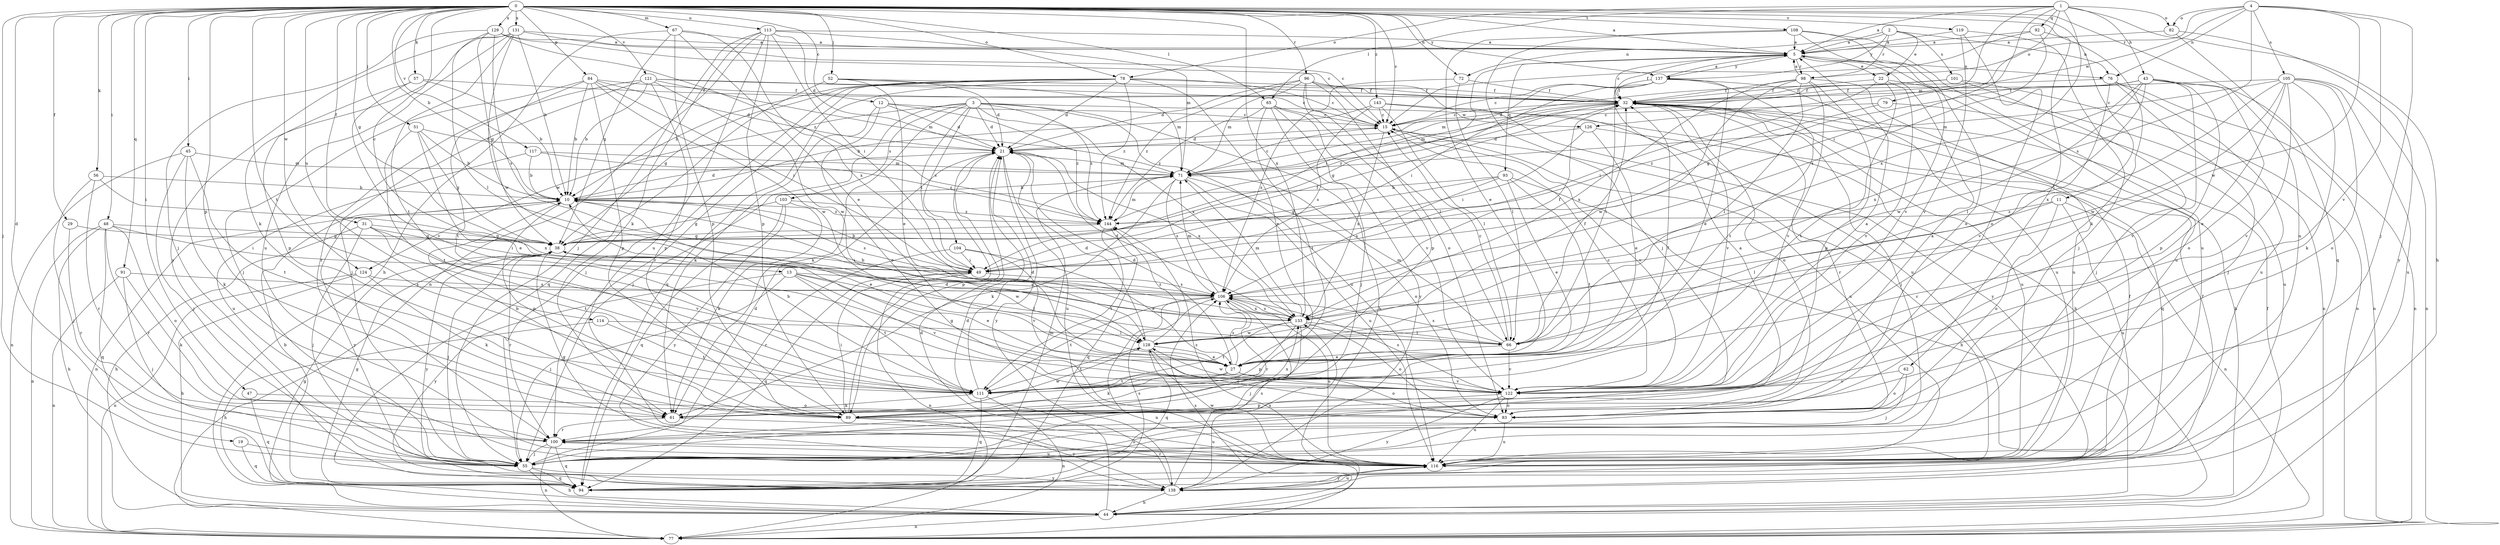 strict digraph  {
0;
1;
2;
3;
4;
5;
10;
11;
12;
13;
15;
19;
21;
22;
27;
29;
31;
32;
38;
43;
44;
45;
47;
48;
49;
51;
52;
55;
56;
57;
61;
62;
65;
66;
67;
71;
72;
76;
77;
78;
79;
82;
83;
84;
89;
91;
92;
93;
94;
96;
98;
100;
101;
103;
104;
105;
106;
108;
111;
113;
114;
116;
117;
119;
121;
122;
124;
126;
128;
129;
131;
133;
137;
138;
143;
144;
0 -> 5  [label=a];
0 -> 10  [label=b];
0 -> 11  [label=c];
0 -> 12  [label=c];
0 -> 13  [label=c];
0 -> 15  [label=c];
0 -> 19  [label=d];
0 -> 29  [label=f];
0 -> 31  [label=f];
0 -> 38  [label=g];
0 -> 45  [label=i];
0 -> 47  [label=i];
0 -> 48  [label=i];
0 -> 51  [label=j];
0 -> 52  [label=j];
0 -> 55  [label=j];
0 -> 56  [label=k];
0 -> 57  [label=k];
0 -> 62  [label=l];
0 -> 65  [label=l];
0 -> 67  [label=m];
0 -> 72  [label=n];
0 -> 78  [label=o];
0 -> 84  [label=p];
0 -> 89  [label=p];
0 -> 91  [label=q];
0 -> 96  [label=r];
0 -> 108  [label=t];
0 -> 111  [label=t];
0 -> 113  [label=u];
0 -> 114  [label=u];
0 -> 116  [label=u];
0 -> 117  [label=v];
0 -> 119  [label=v];
0 -> 121  [label=v];
0 -> 124  [label=w];
0 -> 129  [label=x];
0 -> 131  [label=x];
0 -> 133  [label=x];
0 -> 137  [label=y];
0 -> 143  [label=z];
1 -> 5  [label=a];
1 -> 43  [label=h];
1 -> 44  [label=h];
1 -> 49  [label=i];
1 -> 65  [label=l];
1 -> 71  [label=m];
1 -> 78  [label=o];
1 -> 79  [label=o];
1 -> 82  [label=o];
1 -> 92  [label=q];
1 -> 133  [label=x];
2 -> 5  [label=a];
2 -> 22  [label=e];
2 -> 72  [label=n];
2 -> 76  [label=n];
2 -> 98  [label=r];
2 -> 101  [label=s];
2 -> 137  [label=y];
3 -> 21  [label=d];
3 -> 44  [label=h];
3 -> 49  [label=i];
3 -> 55  [label=j];
3 -> 61  [label=k];
3 -> 103  [label=s];
3 -> 104  [label=s];
3 -> 116  [label=u];
3 -> 124  [label=w];
3 -> 126  [label=w];
3 -> 133  [label=x];
3 -> 144  [label=z];
4 -> 55  [label=j];
4 -> 76  [label=n];
4 -> 82  [label=o];
4 -> 98  [label=r];
4 -> 105  [label=s];
4 -> 106  [label=s];
4 -> 122  [label=v];
4 -> 126  [label=w];
4 -> 128  [label=w];
5 -> 22  [label=e];
5 -> 32  [label=f];
5 -> 49  [label=i];
5 -> 76  [label=n];
5 -> 93  [label=q];
5 -> 98  [label=r];
5 -> 116  [label=u];
5 -> 137  [label=y];
10 -> 21  [label=d];
10 -> 27  [label=e];
10 -> 77  [label=n];
10 -> 89  [label=p];
10 -> 106  [label=s];
10 -> 138  [label=y];
10 -> 144  [label=z];
11 -> 66  [label=l];
11 -> 77  [label=n];
11 -> 83  [label=o];
11 -> 116  [label=u];
11 -> 144  [label=z];
12 -> 15  [label=c];
12 -> 21  [label=d];
12 -> 61  [label=k];
12 -> 83  [label=o];
12 -> 144  [label=z];
13 -> 27  [label=e];
13 -> 55  [label=j];
13 -> 66  [label=l];
13 -> 106  [label=s];
13 -> 111  [label=t];
13 -> 122  [label=v];
13 -> 138  [label=y];
15 -> 21  [label=d];
15 -> 116  [label=u];
15 -> 122  [label=v];
15 -> 133  [label=x];
19 -> 55  [label=j];
19 -> 94  [label=q];
21 -> 71  [label=m];
21 -> 89  [label=p];
21 -> 116  [label=u];
21 -> 133  [label=x];
21 -> 138  [label=y];
22 -> 32  [label=f];
22 -> 49  [label=i];
22 -> 77  [label=n];
22 -> 111  [label=t];
22 -> 122  [label=v];
27 -> 21  [label=d];
27 -> 61  [label=k];
27 -> 83  [label=o];
27 -> 106  [label=s];
27 -> 111  [label=t];
27 -> 122  [label=v];
29 -> 38  [label=g];
29 -> 100  [label=r];
31 -> 38  [label=g];
31 -> 44  [label=h];
31 -> 49  [label=i];
31 -> 55  [label=j];
31 -> 111  [label=t];
31 -> 122  [label=v];
32 -> 15  [label=c];
32 -> 38  [label=g];
32 -> 44  [label=h];
32 -> 55  [label=j];
32 -> 71  [label=m];
32 -> 83  [label=o];
32 -> 100  [label=r];
32 -> 116  [label=u];
32 -> 122  [label=v];
32 -> 144  [label=z];
38 -> 49  [label=i];
38 -> 55  [label=j];
38 -> 100  [label=r];
38 -> 128  [label=w];
38 -> 138  [label=y];
43 -> 32  [label=f];
43 -> 38  [label=g];
43 -> 66  [label=l];
43 -> 77  [label=n];
43 -> 83  [label=o];
43 -> 89  [label=p];
43 -> 122  [label=v];
43 -> 128  [label=w];
43 -> 133  [label=x];
44 -> 21  [label=d];
44 -> 32  [label=f];
44 -> 38  [label=g];
44 -> 77  [label=n];
44 -> 106  [label=s];
45 -> 55  [label=j];
45 -> 61  [label=k];
45 -> 71  [label=m];
45 -> 77  [label=n];
45 -> 111  [label=t];
47 -> 83  [label=o];
47 -> 94  [label=q];
48 -> 38  [label=g];
48 -> 44  [label=h];
48 -> 49  [label=i];
48 -> 77  [label=n];
48 -> 83  [label=o];
48 -> 94  [label=q];
48 -> 100  [label=r];
49 -> 10  [label=b];
49 -> 32  [label=f];
49 -> 77  [label=n];
49 -> 94  [label=q];
49 -> 106  [label=s];
51 -> 10  [label=b];
51 -> 21  [label=d];
51 -> 27  [label=e];
51 -> 38  [label=g];
51 -> 111  [label=t];
52 -> 21  [label=d];
52 -> 27  [label=e];
52 -> 32  [label=f];
52 -> 71  [label=m];
52 -> 94  [label=q];
55 -> 21  [label=d];
55 -> 44  [label=h];
55 -> 94  [label=q];
55 -> 138  [label=y];
56 -> 10  [label=b];
56 -> 55  [label=j];
56 -> 100  [label=r];
56 -> 133  [label=x];
57 -> 10  [label=b];
57 -> 32  [label=f];
57 -> 89  [label=p];
57 -> 122  [label=v];
61 -> 100  [label=r];
61 -> 116  [label=u];
61 -> 128  [label=w];
62 -> 55  [label=j];
62 -> 83  [label=o];
62 -> 122  [label=v];
65 -> 15  [label=c];
65 -> 55  [label=j];
65 -> 111  [label=t];
65 -> 122  [label=v];
65 -> 138  [label=y];
65 -> 144  [label=z];
66 -> 15  [label=c];
66 -> 27  [label=e];
66 -> 32  [label=f];
66 -> 71  [label=m];
66 -> 106  [label=s];
66 -> 122  [label=v];
67 -> 5  [label=a];
67 -> 27  [label=e];
67 -> 38  [label=g];
67 -> 44  [label=h];
67 -> 89  [label=p];
67 -> 133  [label=x];
71 -> 10  [label=b];
71 -> 15  [label=c];
71 -> 61  [label=k];
71 -> 83  [label=o];
71 -> 106  [label=s];
71 -> 116  [label=u];
72 -> 32  [label=f];
72 -> 66  [label=l];
72 -> 106  [label=s];
76 -> 32  [label=f];
76 -> 55  [label=j];
76 -> 77  [label=n];
76 -> 116  [label=u];
76 -> 122  [label=v];
78 -> 10  [label=b];
78 -> 15  [label=c];
78 -> 21  [label=d];
78 -> 27  [label=e];
78 -> 32  [label=f];
78 -> 38  [label=g];
78 -> 55  [label=j];
78 -> 94  [label=q];
78 -> 100  [label=r];
78 -> 144  [label=z];
79 -> 15  [label=c];
79 -> 116  [label=u];
79 -> 144  [label=z];
82 -> 5  [label=a];
82 -> 94  [label=q];
82 -> 138  [label=y];
83 -> 5  [label=a];
83 -> 116  [label=u];
84 -> 10  [label=b];
84 -> 21  [label=d];
84 -> 32  [label=f];
84 -> 49  [label=i];
84 -> 55  [label=j];
84 -> 89  [label=p];
84 -> 111  [label=t];
84 -> 128  [label=w];
89 -> 10  [label=b];
89 -> 21  [label=d];
89 -> 49  [label=i];
89 -> 116  [label=u];
89 -> 133  [label=x];
89 -> 138  [label=y];
91 -> 55  [label=j];
91 -> 61  [label=k];
91 -> 77  [label=n];
91 -> 106  [label=s];
92 -> 5  [label=a];
92 -> 15  [label=c];
92 -> 61  [label=k];
92 -> 106  [label=s];
93 -> 10  [label=b];
93 -> 27  [label=e];
93 -> 38  [label=g];
93 -> 44  [label=h];
93 -> 106  [label=s];
93 -> 111  [label=t];
94 -> 10  [label=b];
94 -> 32  [label=f];
94 -> 38  [label=g];
94 -> 71  [label=m];
94 -> 106  [label=s];
96 -> 21  [label=d];
96 -> 32  [label=f];
96 -> 66  [label=l];
96 -> 71  [label=m];
96 -> 83  [label=o];
96 -> 89  [label=p];
96 -> 116  [label=u];
96 -> 144  [label=z];
98 -> 5  [label=a];
98 -> 32  [label=f];
98 -> 66  [label=l];
98 -> 89  [label=p];
98 -> 116  [label=u];
98 -> 122  [label=v];
98 -> 128  [label=w];
98 -> 133  [label=x];
100 -> 5  [label=a];
100 -> 55  [label=j];
100 -> 77  [label=n];
100 -> 94  [label=q];
100 -> 116  [label=u];
101 -> 21  [label=d];
101 -> 32  [label=f];
101 -> 55  [label=j];
101 -> 77  [label=n];
103 -> 38  [label=g];
103 -> 61  [label=k];
103 -> 94  [label=q];
103 -> 138  [label=y];
103 -> 144  [label=z];
104 -> 27  [label=e];
104 -> 49  [label=i];
104 -> 100  [label=r];
104 -> 122  [label=v];
105 -> 27  [label=e];
105 -> 32  [label=f];
105 -> 61  [label=k];
105 -> 71  [label=m];
105 -> 77  [label=n];
105 -> 83  [label=o];
105 -> 116  [label=u];
105 -> 122  [label=v];
105 -> 128  [label=w];
105 -> 133  [label=x];
106 -> 32  [label=f];
106 -> 71  [label=m];
106 -> 77  [label=n];
106 -> 100  [label=r];
106 -> 111  [label=t];
106 -> 116  [label=u];
106 -> 133  [label=x];
108 -> 5  [label=a];
108 -> 27  [label=e];
108 -> 55  [label=j];
108 -> 83  [label=o];
108 -> 116  [label=u];
108 -> 122  [label=v];
111 -> 10  [label=b];
111 -> 21  [label=d];
111 -> 32  [label=f];
111 -> 61  [label=k];
111 -> 77  [label=n];
111 -> 94  [label=q];
113 -> 5  [label=a];
113 -> 21  [label=d];
113 -> 49  [label=i];
113 -> 55  [label=j];
113 -> 61  [label=k];
113 -> 71  [label=m];
113 -> 77  [label=n];
113 -> 89  [label=p];
113 -> 116  [label=u];
114 -> 44  [label=h];
114 -> 66  [label=l];
114 -> 111  [label=t];
116 -> 15  [label=c];
116 -> 38  [label=g];
116 -> 100  [label=r];
116 -> 128  [label=w];
116 -> 138  [label=y];
116 -> 144  [label=z];
117 -> 10  [label=b];
117 -> 71  [label=m];
117 -> 116  [label=u];
117 -> 144  [label=z];
119 -> 5  [label=a];
119 -> 55  [label=j];
119 -> 83  [label=o];
119 -> 122  [label=v];
121 -> 10  [label=b];
121 -> 15  [label=c];
121 -> 32  [label=f];
121 -> 55  [label=j];
121 -> 71  [label=m];
121 -> 89  [label=p];
121 -> 100  [label=r];
121 -> 128  [label=w];
122 -> 5  [label=a];
122 -> 15  [label=c];
122 -> 38  [label=g];
122 -> 83  [label=o];
122 -> 89  [label=p];
122 -> 106  [label=s];
122 -> 116  [label=u];
122 -> 128  [label=w];
122 -> 138  [label=y];
124 -> 44  [label=h];
124 -> 61  [label=k];
124 -> 77  [label=n];
124 -> 106  [label=s];
126 -> 21  [label=d];
126 -> 27  [label=e];
126 -> 49  [label=i];
126 -> 94  [label=q];
128 -> 21  [label=d];
128 -> 27  [label=e];
128 -> 83  [label=o];
128 -> 94  [label=q];
128 -> 111  [label=t];
128 -> 144  [label=z];
129 -> 5  [label=a];
129 -> 15  [label=c];
129 -> 38  [label=g];
129 -> 55  [label=j];
129 -> 66  [label=l];
129 -> 106  [label=s];
129 -> 144  [label=z];
131 -> 5  [label=a];
131 -> 10  [label=b];
131 -> 15  [label=c];
131 -> 61  [label=k];
131 -> 111  [label=t];
131 -> 116  [label=u];
131 -> 128  [label=w];
131 -> 138  [label=y];
133 -> 10  [label=b];
133 -> 21  [label=d];
133 -> 55  [label=j];
133 -> 66  [label=l];
133 -> 71  [label=m];
133 -> 83  [label=o];
133 -> 89  [label=p];
133 -> 106  [label=s];
133 -> 111  [label=t];
133 -> 128  [label=w];
137 -> 5  [label=a];
137 -> 15  [label=c];
137 -> 27  [label=e];
137 -> 32  [label=f];
137 -> 49  [label=i];
137 -> 66  [label=l];
137 -> 71  [label=m];
137 -> 111  [label=t];
137 -> 116  [label=u];
138 -> 21  [label=d];
138 -> 32  [label=f];
138 -> 44  [label=h];
138 -> 106  [label=s];
138 -> 116  [label=u];
138 -> 133  [label=x];
143 -> 10  [label=b];
143 -> 15  [label=c];
143 -> 44  [label=h];
143 -> 66  [label=l];
143 -> 106  [label=s];
143 -> 138  [label=y];
144 -> 38  [label=g];
144 -> 71  [label=m];
144 -> 94  [label=q];
144 -> 111  [label=t];
}
